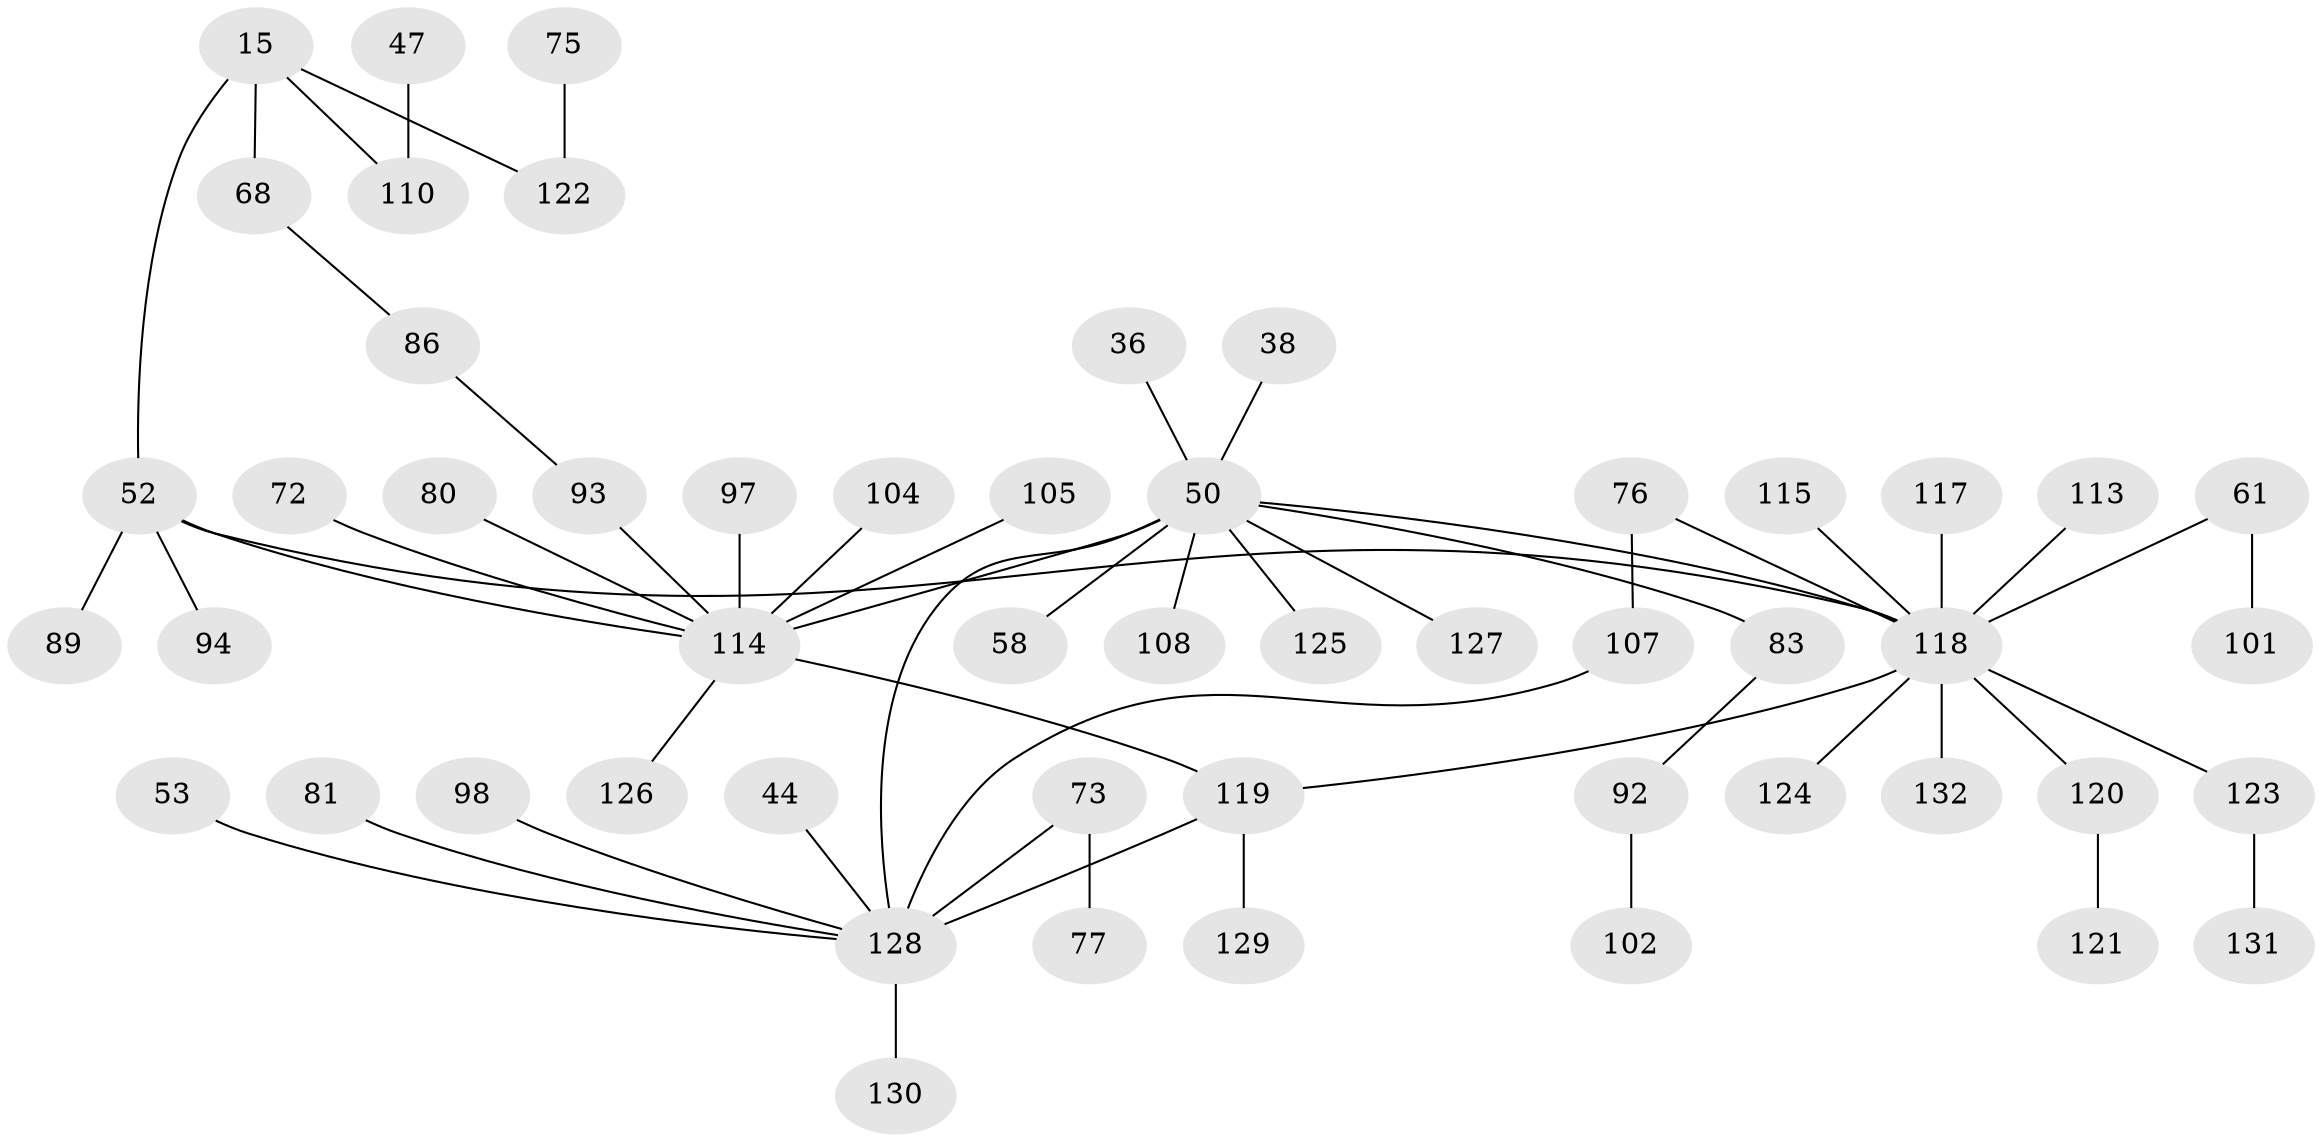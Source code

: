 // original degree distribution, {6: 0.030303030303030304, 4: 0.07575757575757576, 5: 0.022727272727272728, 7: 0.015151515151515152, 8: 0.007575757575757576, 1: 0.4166666666666667, 2: 0.3106060606060606, 3: 0.12121212121212122}
// Generated by graph-tools (version 1.1) at 2025/45/03/04/25 21:45:44]
// undirected, 52 vertices, 56 edges
graph export_dot {
graph [start="1"]
  node [color=gray90,style=filled];
  15;
  36 [super="+28"];
  38 [super="+23"];
  44;
  47;
  50 [super="+16+3+24"];
  52 [super="+12"];
  53;
  58;
  61;
  68 [super="+54+55"];
  72 [super="+19"];
  73;
  75;
  76;
  77;
  80 [super="+33"];
  81;
  83 [super="+71"];
  86;
  89;
  92;
  93;
  94;
  97;
  98;
  101;
  102;
  104;
  105;
  107;
  108 [super="+31"];
  110 [super="+22"];
  113;
  114 [super="+18+34+64+25"];
  115;
  117;
  118 [super="+35+43+99+109+87+88+106+91+111+116"];
  119 [super="+66+79+10+96+100"];
  120 [super="+90+103"];
  121;
  122 [super="+59"];
  123 [super="+60+84"];
  124;
  125;
  126 [super="+42"];
  127 [super="+40"];
  128 [super="+49+46"];
  129;
  130 [super="+45"];
  131;
  132;
  15 -- 110 [weight=2];
  15 -- 52 [weight=2];
  15 -- 68;
  15 -- 122;
  36 -- 50;
  38 -- 50;
  44 -- 128;
  47 -- 110;
  50 -- 128 [weight=2];
  50 -- 108 [weight=3];
  50 -- 125;
  50 -- 114 [weight=2];
  50 -- 58;
  50 -- 83;
  50 -- 118 [weight=2];
  50 -- 127;
  52 -- 89;
  52 -- 94;
  52 -- 114;
  52 -- 118;
  53 -- 128;
  61 -- 101;
  61 -- 118;
  68 -- 86;
  72 -- 114;
  73 -- 77;
  73 -- 128;
  75 -- 122;
  76 -- 107;
  76 -- 118;
  80 -- 114;
  81 -- 128;
  83 -- 92;
  86 -- 93;
  92 -- 102;
  93 -- 114;
  97 -- 114;
  98 -- 128;
  104 -- 114;
  105 -- 114;
  107 -- 128;
  113 -- 118;
  114 -- 119;
  114 -- 126;
  115 -- 118;
  117 -- 118;
  118 -- 123;
  118 -- 120;
  118 -- 132;
  118 -- 119;
  118 -- 124;
  119 -- 129;
  119 -- 128;
  120 -- 121;
  123 -- 131;
  128 -- 130;
}
